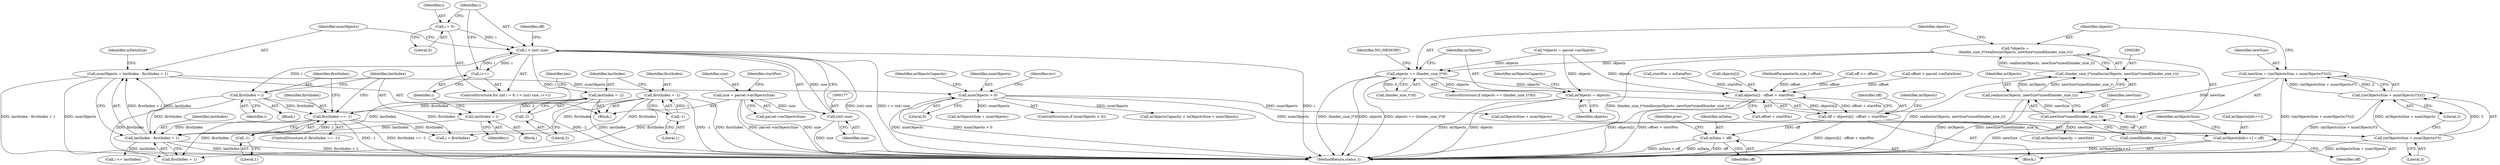 digraph "0_Android_e68cbc3e9e66df4231e70efa3e9c41abc12aea20@pointer" {
"1000277" [label="(Call,*objects =\n (binder_size_t*)realloc(mObjects, newSize*sizeof(binder_size_t)))"];
"1000279" [label="(Call,(binder_size_t*)realloc(mObjects, newSize*sizeof(binder_size_t)))"];
"1000281" [label="(Call,realloc(mObjects, newSize*sizeof(binder_size_t)))"];
"1000283" [label="(Call,newSize*sizeof(binder_size_t))"];
"1000267" [label="(Call,newSize = ((mObjectsSize + numObjects)*3)/2)"];
"1000269" [label="(Call,((mObjectsSize + numObjects)*3)/2)"];
"1000270" [label="(Call,(mObjectsSize + numObjects)*3)"];
"1000255" [label="(Call,numObjects > 0)"];
"1000212" [label="(Call,numObjects = lastIndex - firstIndex + 1)"];
"1000214" [label="(Call,lastIndex - firstIndex + 1)"];
"1000208" [label="(Call,lastIndex = i)"];
"1000174" [label="(Call,i < (int) size)"];
"1000171" [label="(Call,i = 0)"];
"1000179" [label="(Call,i++)"];
"1000176" [label="(Call,(int) size)"];
"1000120" [label="(Call,size = parcel->mObjectsSize)"];
"1000135" [label="(Call,lastIndex = -2)"];
"1000137" [label="(Call,-2)"];
"1000200" [label="(Call,firstIndex == -1)"];
"1000205" [label="(Call,firstIndex = i)"];
"1000130" [label="(Call,firstIndex = -1)"];
"1000132" [label="(Call,-1)"];
"1000202" [label="(Call,-1)"];
"1000288" [label="(Call,objects == (binder_size_t*)0)"];
"1000296" [label="(Call,mObjects = objects)"];
"1000320" [label="(Call,objects[i] - offset + startPos)"];
"1000318" [label="(Call,off = objects[i] - offset + startPos)"];
"1000327" [label="(Call,mObjects[idx++] = off)"];
"1000335" [label="(Call,mData + off)"];
"1000311" [label="(Call,i <= lastIndex)"];
"1000257" [label="(Literal,0)"];
"1000212" [label="(Call,numObjects = lastIndex - firstIndex + 1)"];
"1000137" [label="(Call,-2)"];
"1000270" [label="(Call,(mObjectsSize + numObjects)*3)"];
"1000277" [label="(Call,*objects =\n (binder_size_t*)realloc(mObjects, newSize*sizeof(binder_size_t)))"];
"1000213" [label="(Identifier,numObjects)"];
"1000141" [label="(Identifier,len)"];
"1000210" [label="(Identifier,i)"];
"1000290" [label="(Call,(binder_size_t*)0)"];
"1000271" [label="(Call,mObjectsSize + numObjects)"];
"1000178" [label="(Identifier,size)"];
"1000265" [label="(Block,)"];
"1000275" [label="(Literal,2)"];
"1000179" [label="(Call,i++)"];
"1000176" [label="(Call,(int) size)"];
"1000132" [label="(Call,-1)"];
"1000114" [label="(Call,*objects = parcel->mObjects)"];
"1000209" [label="(Identifier,lastIndex)"];
"1000328" [label="(Call,mObjects[idx++])"];
"1000126" [label="(Call,startPos = mDataPos)"];
"1000287" [label="(ControlStructure,if (objects == (binder_size_t*)0))"];
"1000321" [label="(Call,objects[i])"];
"1000319" [label="(Identifier,off)"];
"1000334" [label="(Identifier,mObjectsSize)"];
"1000335" [label="(Call,mData + off)"];
"1000297" [label="(Identifier,mObjects)"];
"1000256" [label="(Identifier,numObjects)"];
"1000215" [label="(Identifier,lastIndex)"];
"1000205" [label="(Call,firstIndex = i)"];
"1000206" [label="(Identifier,firstIndex)"];
"1000171" [label="(Call,i = 0)"];
"1000120" [label="(Call,size = parcel->mObjectsSize)"];
"1000136" [label="(Identifier,lastIndex)"];
"1000216" [label="(Call,firstIndex + 1)"];
"1000169" [label="(ControlStructure,for (int i = 0; i < (int) size; i++))"];
"1000308" [label="(Call,i = firstIndex)"];
"1000200" [label="(Call,firstIndex == -1)"];
"1000102" [label="(MethodParameterIn,size_t offset)"];
"1000288" [label="(Call,objects == (binder_size_t*)0)"];
"1000260" [label="(Call,mObjectsCapacity < mObjectsSize + numObjects)"];
"1000318" [label="(Call,off = objects[i] - offset + startPos)"];
"1000296" [label="(Call,mObjects = objects)"];
"1000285" [label="(Call,sizeof(binder_size_t))"];
"1000279" [label="(Call,(binder_size_t*)realloc(mObjects, newSize*sizeof(binder_size_t)))"];
"1000175" [label="(Identifier,i)"];
"1000122" [label="(Call,parcel->mObjectsSize)"];
"1000281" [label="(Call,realloc(mObjects, newSize*sizeof(binder_size_t)))"];
"1000130" [label="(Call,firstIndex = -1)"];
"1000222" [label="(Identifier,mDataSize)"];
"1000104" [label="(Block,)"];
"1000204" [label="(Block,)"];
"1000190" [label="(Call,off >= offset)"];
"1000337" [label="(Identifier,off)"];
"1000148" [label="(Call,offset > parcel->mDataSize)"];
"1000289" [label="(Identifier,objects)"];
"1000299" [label="(Call,mObjectsCapacity = newSize)"];
"1000376" [label="(Identifier,err)"];
"1000320" [label="(Call,objects[i] - offset + startPos)"];
"1000300" [label="(Identifier,mObjectsCapacity)"];
"1000133" [label="(Literal,1)"];
"1000131" [label="(Identifier,firstIndex)"];
"1000127" [label="(Identifier,startPos)"];
"1000282" [label="(Identifier,mObjects)"];
"1000269" [label="(Call,((mObjectsSize + numObjects)*3)/2)"];
"1000329" [label="(Identifier,mObjects)"];
"1000268" [label="(Identifier,newSize)"];
"1000283" [label="(Call,newSize*sizeof(binder_size_t))"];
"1000274" [label="(Literal,3)"];
"1000174" [label="(Call,i < (int) size)"];
"1000336" [label="(Identifier,mData)"];
"1000208" [label="(Call,lastIndex = i)"];
"1000262" [label="(Call,mObjectsSize + numObjects)"];
"1000121" [label="(Identifier,size)"];
"1000324" [label="(Call,offset + startPos)"];
"1000254" [label="(ControlStructure,if (numObjects > 0))"];
"1000278" [label="(Identifier,objects)"];
"1000327" [label="(Call,mObjects[idx++] = off)"];
"1000198" [label="(Block,)"];
"1000316" [label="(Block,)"];
"1000267" [label="(Call,newSize = ((mObjectsSize + numObjects)*3)/2)"];
"1000332" [label="(Identifier,off)"];
"1000180" [label="(Identifier,i)"];
"1000284" [label="(Identifier,newSize)"];
"1000295" [label="(Identifier,NO_MEMORY)"];
"1000184" [label="(Identifier,off)"];
"1000138" [label="(Literal,2)"];
"1000214" [label="(Call,lastIndex - firstIndex + 1)"];
"1000135" [label="(Call,lastIndex = -2)"];
"1000203" [label="(Literal,1)"];
"1000298" [label="(Identifier,objects)"];
"1000207" [label="(Identifier,i)"];
"1000377" [label="(MethodReturn,status_t)"];
"1000255" [label="(Call,numObjects > 0)"];
"1000202" [label="(Call,-1)"];
"1000201" [label="(Identifier,firstIndex)"];
"1000261" [label="(Identifier,mObjectsCapacity)"];
"1000173" [label="(Literal,0)"];
"1000339" [label="(Identifier,proc)"];
"1000172" [label="(Identifier,i)"];
"1000199" [label="(ControlStructure,if (firstIndex == -1))"];
"1000277" -> "1000265"  [label="AST: "];
"1000277" -> "1000279"  [label="CFG: "];
"1000278" -> "1000277"  [label="AST: "];
"1000279" -> "1000277"  [label="AST: "];
"1000289" -> "1000277"  [label="CFG: "];
"1000277" -> "1000377"  [label="DDG: (binder_size_t*)realloc(mObjects, newSize*sizeof(binder_size_t))"];
"1000279" -> "1000277"  [label="DDG: realloc(mObjects, newSize*sizeof(binder_size_t))"];
"1000277" -> "1000288"  [label="DDG: objects"];
"1000279" -> "1000281"  [label="CFG: "];
"1000280" -> "1000279"  [label="AST: "];
"1000281" -> "1000279"  [label="AST: "];
"1000279" -> "1000377"  [label="DDG: realloc(mObjects, newSize*sizeof(binder_size_t))"];
"1000281" -> "1000279"  [label="DDG: mObjects"];
"1000281" -> "1000279"  [label="DDG: newSize*sizeof(binder_size_t)"];
"1000281" -> "1000283"  [label="CFG: "];
"1000282" -> "1000281"  [label="AST: "];
"1000283" -> "1000281"  [label="AST: "];
"1000281" -> "1000377"  [label="DDG: mObjects"];
"1000281" -> "1000377"  [label="DDG: newSize*sizeof(binder_size_t)"];
"1000283" -> "1000281"  [label="DDG: newSize"];
"1000283" -> "1000285"  [label="CFG: "];
"1000284" -> "1000283"  [label="AST: "];
"1000285" -> "1000283"  [label="AST: "];
"1000283" -> "1000377"  [label="DDG: newSize"];
"1000267" -> "1000283"  [label="DDG: newSize"];
"1000283" -> "1000299"  [label="DDG: newSize"];
"1000267" -> "1000265"  [label="AST: "];
"1000267" -> "1000269"  [label="CFG: "];
"1000268" -> "1000267"  [label="AST: "];
"1000269" -> "1000267"  [label="AST: "];
"1000278" -> "1000267"  [label="CFG: "];
"1000267" -> "1000377"  [label="DDG: ((mObjectsSize + numObjects)*3)/2"];
"1000269" -> "1000267"  [label="DDG: (mObjectsSize + numObjects)*3"];
"1000269" -> "1000267"  [label="DDG: 2"];
"1000269" -> "1000275"  [label="CFG: "];
"1000270" -> "1000269"  [label="AST: "];
"1000275" -> "1000269"  [label="AST: "];
"1000269" -> "1000377"  [label="DDG: (mObjectsSize + numObjects)*3"];
"1000270" -> "1000269"  [label="DDG: mObjectsSize + numObjects"];
"1000270" -> "1000269"  [label="DDG: 3"];
"1000270" -> "1000274"  [label="CFG: "];
"1000271" -> "1000270"  [label="AST: "];
"1000274" -> "1000270"  [label="AST: "];
"1000275" -> "1000270"  [label="CFG: "];
"1000270" -> "1000377"  [label="DDG: mObjectsSize + numObjects"];
"1000255" -> "1000270"  [label="DDG: numObjects"];
"1000255" -> "1000254"  [label="AST: "];
"1000255" -> "1000257"  [label="CFG: "];
"1000256" -> "1000255"  [label="AST: "];
"1000257" -> "1000255"  [label="AST: "];
"1000261" -> "1000255"  [label="CFG: "];
"1000376" -> "1000255"  [label="CFG: "];
"1000255" -> "1000377"  [label="DDG: numObjects > 0"];
"1000255" -> "1000377"  [label="DDG: numObjects"];
"1000212" -> "1000255"  [label="DDG: numObjects"];
"1000255" -> "1000260"  [label="DDG: numObjects"];
"1000255" -> "1000262"  [label="DDG: numObjects"];
"1000255" -> "1000271"  [label="DDG: numObjects"];
"1000212" -> "1000104"  [label="AST: "];
"1000212" -> "1000214"  [label="CFG: "];
"1000213" -> "1000212"  [label="AST: "];
"1000214" -> "1000212"  [label="AST: "];
"1000222" -> "1000212"  [label="CFG: "];
"1000212" -> "1000377"  [label="DDG: lastIndex - firstIndex + 1"];
"1000212" -> "1000377"  [label="DDG: numObjects"];
"1000214" -> "1000212"  [label="DDG: lastIndex"];
"1000214" -> "1000212"  [label="DDG: firstIndex + 1"];
"1000214" -> "1000216"  [label="CFG: "];
"1000215" -> "1000214"  [label="AST: "];
"1000216" -> "1000214"  [label="AST: "];
"1000214" -> "1000377"  [label="DDG: firstIndex + 1"];
"1000214" -> "1000377"  [label="DDG: lastIndex"];
"1000208" -> "1000214"  [label="DDG: lastIndex"];
"1000135" -> "1000214"  [label="DDG: lastIndex"];
"1000200" -> "1000214"  [label="DDG: firstIndex"];
"1000205" -> "1000214"  [label="DDG: firstIndex"];
"1000130" -> "1000214"  [label="DDG: firstIndex"];
"1000214" -> "1000311"  [label="DDG: lastIndex"];
"1000208" -> "1000198"  [label="AST: "];
"1000208" -> "1000210"  [label="CFG: "];
"1000209" -> "1000208"  [label="AST: "];
"1000210" -> "1000208"  [label="AST: "];
"1000180" -> "1000208"  [label="CFG: "];
"1000174" -> "1000208"  [label="DDG: i"];
"1000174" -> "1000169"  [label="AST: "];
"1000174" -> "1000176"  [label="CFG: "];
"1000175" -> "1000174"  [label="AST: "];
"1000176" -> "1000174"  [label="AST: "];
"1000184" -> "1000174"  [label="CFG: "];
"1000213" -> "1000174"  [label="CFG: "];
"1000174" -> "1000377"  [label="DDG: (int) size"];
"1000174" -> "1000377"  [label="DDG: i < (int) size"];
"1000174" -> "1000377"  [label="DDG: i"];
"1000171" -> "1000174"  [label="DDG: i"];
"1000179" -> "1000174"  [label="DDG: i"];
"1000176" -> "1000174"  [label="DDG: size"];
"1000174" -> "1000179"  [label="DDG: i"];
"1000174" -> "1000205"  [label="DDG: i"];
"1000171" -> "1000169"  [label="AST: "];
"1000171" -> "1000173"  [label="CFG: "];
"1000172" -> "1000171"  [label="AST: "];
"1000173" -> "1000171"  [label="AST: "];
"1000175" -> "1000171"  [label="CFG: "];
"1000179" -> "1000169"  [label="AST: "];
"1000179" -> "1000180"  [label="CFG: "];
"1000180" -> "1000179"  [label="AST: "];
"1000175" -> "1000179"  [label="CFG: "];
"1000176" -> "1000178"  [label="CFG: "];
"1000177" -> "1000176"  [label="AST: "];
"1000178" -> "1000176"  [label="AST: "];
"1000176" -> "1000377"  [label="DDG: size"];
"1000120" -> "1000176"  [label="DDG: size"];
"1000120" -> "1000104"  [label="AST: "];
"1000120" -> "1000122"  [label="CFG: "];
"1000121" -> "1000120"  [label="AST: "];
"1000122" -> "1000120"  [label="AST: "];
"1000127" -> "1000120"  [label="CFG: "];
"1000120" -> "1000377"  [label="DDG: size"];
"1000120" -> "1000377"  [label="DDG: parcel->mObjectsSize"];
"1000135" -> "1000104"  [label="AST: "];
"1000135" -> "1000137"  [label="CFG: "];
"1000136" -> "1000135"  [label="AST: "];
"1000137" -> "1000135"  [label="AST: "];
"1000141" -> "1000135"  [label="CFG: "];
"1000135" -> "1000377"  [label="DDG: lastIndex"];
"1000135" -> "1000377"  [label="DDG: -2"];
"1000137" -> "1000135"  [label="DDG: 2"];
"1000137" -> "1000138"  [label="CFG: "];
"1000138" -> "1000137"  [label="AST: "];
"1000200" -> "1000199"  [label="AST: "];
"1000200" -> "1000202"  [label="CFG: "];
"1000201" -> "1000200"  [label="AST: "];
"1000202" -> "1000200"  [label="AST: "];
"1000206" -> "1000200"  [label="CFG: "];
"1000209" -> "1000200"  [label="CFG: "];
"1000200" -> "1000377"  [label="DDG: firstIndex == -1"];
"1000200" -> "1000377"  [label="DDG: -1"];
"1000205" -> "1000200"  [label="DDG: firstIndex"];
"1000130" -> "1000200"  [label="DDG: firstIndex"];
"1000202" -> "1000200"  [label="DDG: 1"];
"1000200" -> "1000216"  [label="DDG: firstIndex"];
"1000200" -> "1000308"  [label="DDG: firstIndex"];
"1000205" -> "1000204"  [label="AST: "];
"1000205" -> "1000207"  [label="CFG: "];
"1000206" -> "1000205"  [label="AST: "];
"1000207" -> "1000205"  [label="AST: "];
"1000209" -> "1000205"  [label="CFG: "];
"1000205" -> "1000216"  [label="DDG: firstIndex"];
"1000205" -> "1000308"  [label="DDG: firstIndex"];
"1000130" -> "1000104"  [label="AST: "];
"1000130" -> "1000132"  [label="CFG: "];
"1000131" -> "1000130"  [label="AST: "];
"1000132" -> "1000130"  [label="AST: "];
"1000136" -> "1000130"  [label="CFG: "];
"1000130" -> "1000377"  [label="DDG: -1"];
"1000130" -> "1000377"  [label="DDG: firstIndex"];
"1000132" -> "1000130"  [label="DDG: 1"];
"1000130" -> "1000216"  [label="DDG: firstIndex"];
"1000130" -> "1000308"  [label="DDG: firstIndex"];
"1000132" -> "1000133"  [label="CFG: "];
"1000133" -> "1000132"  [label="AST: "];
"1000202" -> "1000203"  [label="CFG: "];
"1000203" -> "1000202"  [label="AST: "];
"1000288" -> "1000287"  [label="AST: "];
"1000288" -> "1000290"  [label="CFG: "];
"1000289" -> "1000288"  [label="AST: "];
"1000290" -> "1000288"  [label="AST: "];
"1000295" -> "1000288"  [label="CFG: "];
"1000297" -> "1000288"  [label="CFG: "];
"1000288" -> "1000377"  [label="DDG: (binder_size_t*)0"];
"1000288" -> "1000377"  [label="DDG: objects"];
"1000288" -> "1000377"  [label="DDG: objects == (binder_size_t*)0"];
"1000114" -> "1000288"  [label="DDG: objects"];
"1000290" -> "1000288"  [label="DDG: 0"];
"1000288" -> "1000296"  [label="DDG: objects"];
"1000288" -> "1000320"  [label="DDG: objects"];
"1000296" -> "1000265"  [label="AST: "];
"1000296" -> "1000298"  [label="CFG: "];
"1000297" -> "1000296"  [label="AST: "];
"1000298" -> "1000296"  [label="AST: "];
"1000300" -> "1000296"  [label="CFG: "];
"1000296" -> "1000377"  [label="DDG: objects"];
"1000296" -> "1000377"  [label="DDG: mObjects"];
"1000114" -> "1000296"  [label="DDG: objects"];
"1000320" -> "1000318"  [label="AST: "];
"1000320" -> "1000324"  [label="CFG: "];
"1000321" -> "1000320"  [label="AST: "];
"1000324" -> "1000320"  [label="AST: "];
"1000318" -> "1000320"  [label="CFG: "];
"1000320" -> "1000377"  [label="DDG: offset + startPos"];
"1000320" -> "1000377"  [label="DDG: objects[i]"];
"1000320" -> "1000318"  [label="DDG: objects[i]"];
"1000320" -> "1000318"  [label="DDG: offset + startPos"];
"1000114" -> "1000320"  [label="DDG: objects"];
"1000102" -> "1000320"  [label="DDG: offset"];
"1000148" -> "1000320"  [label="DDG: offset"];
"1000190" -> "1000320"  [label="DDG: offset"];
"1000126" -> "1000320"  [label="DDG: startPos"];
"1000318" -> "1000316"  [label="AST: "];
"1000319" -> "1000318"  [label="AST: "];
"1000329" -> "1000318"  [label="CFG: "];
"1000318" -> "1000377"  [label="DDG: objects[i] - offset + startPos"];
"1000318" -> "1000327"  [label="DDG: off"];
"1000318" -> "1000335"  [label="DDG: off"];
"1000327" -> "1000316"  [label="AST: "];
"1000327" -> "1000332"  [label="CFG: "];
"1000328" -> "1000327"  [label="AST: "];
"1000332" -> "1000327"  [label="AST: "];
"1000334" -> "1000327"  [label="CFG: "];
"1000327" -> "1000377"  [label="DDG: mObjects[idx++]"];
"1000335" -> "1000316"  [label="AST: "];
"1000335" -> "1000337"  [label="CFG: "];
"1000336" -> "1000335"  [label="AST: "];
"1000337" -> "1000335"  [label="AST: "];
"1000339" -> "1000335"  [label="CFG: "];
"1000335" -> "1000377"  [label="DDG: mData"];
"1000335" -> "1000377"  [label="DDG: off"];
"1000335" -> "1000377"  [label="DDG: mData + off"];
}

